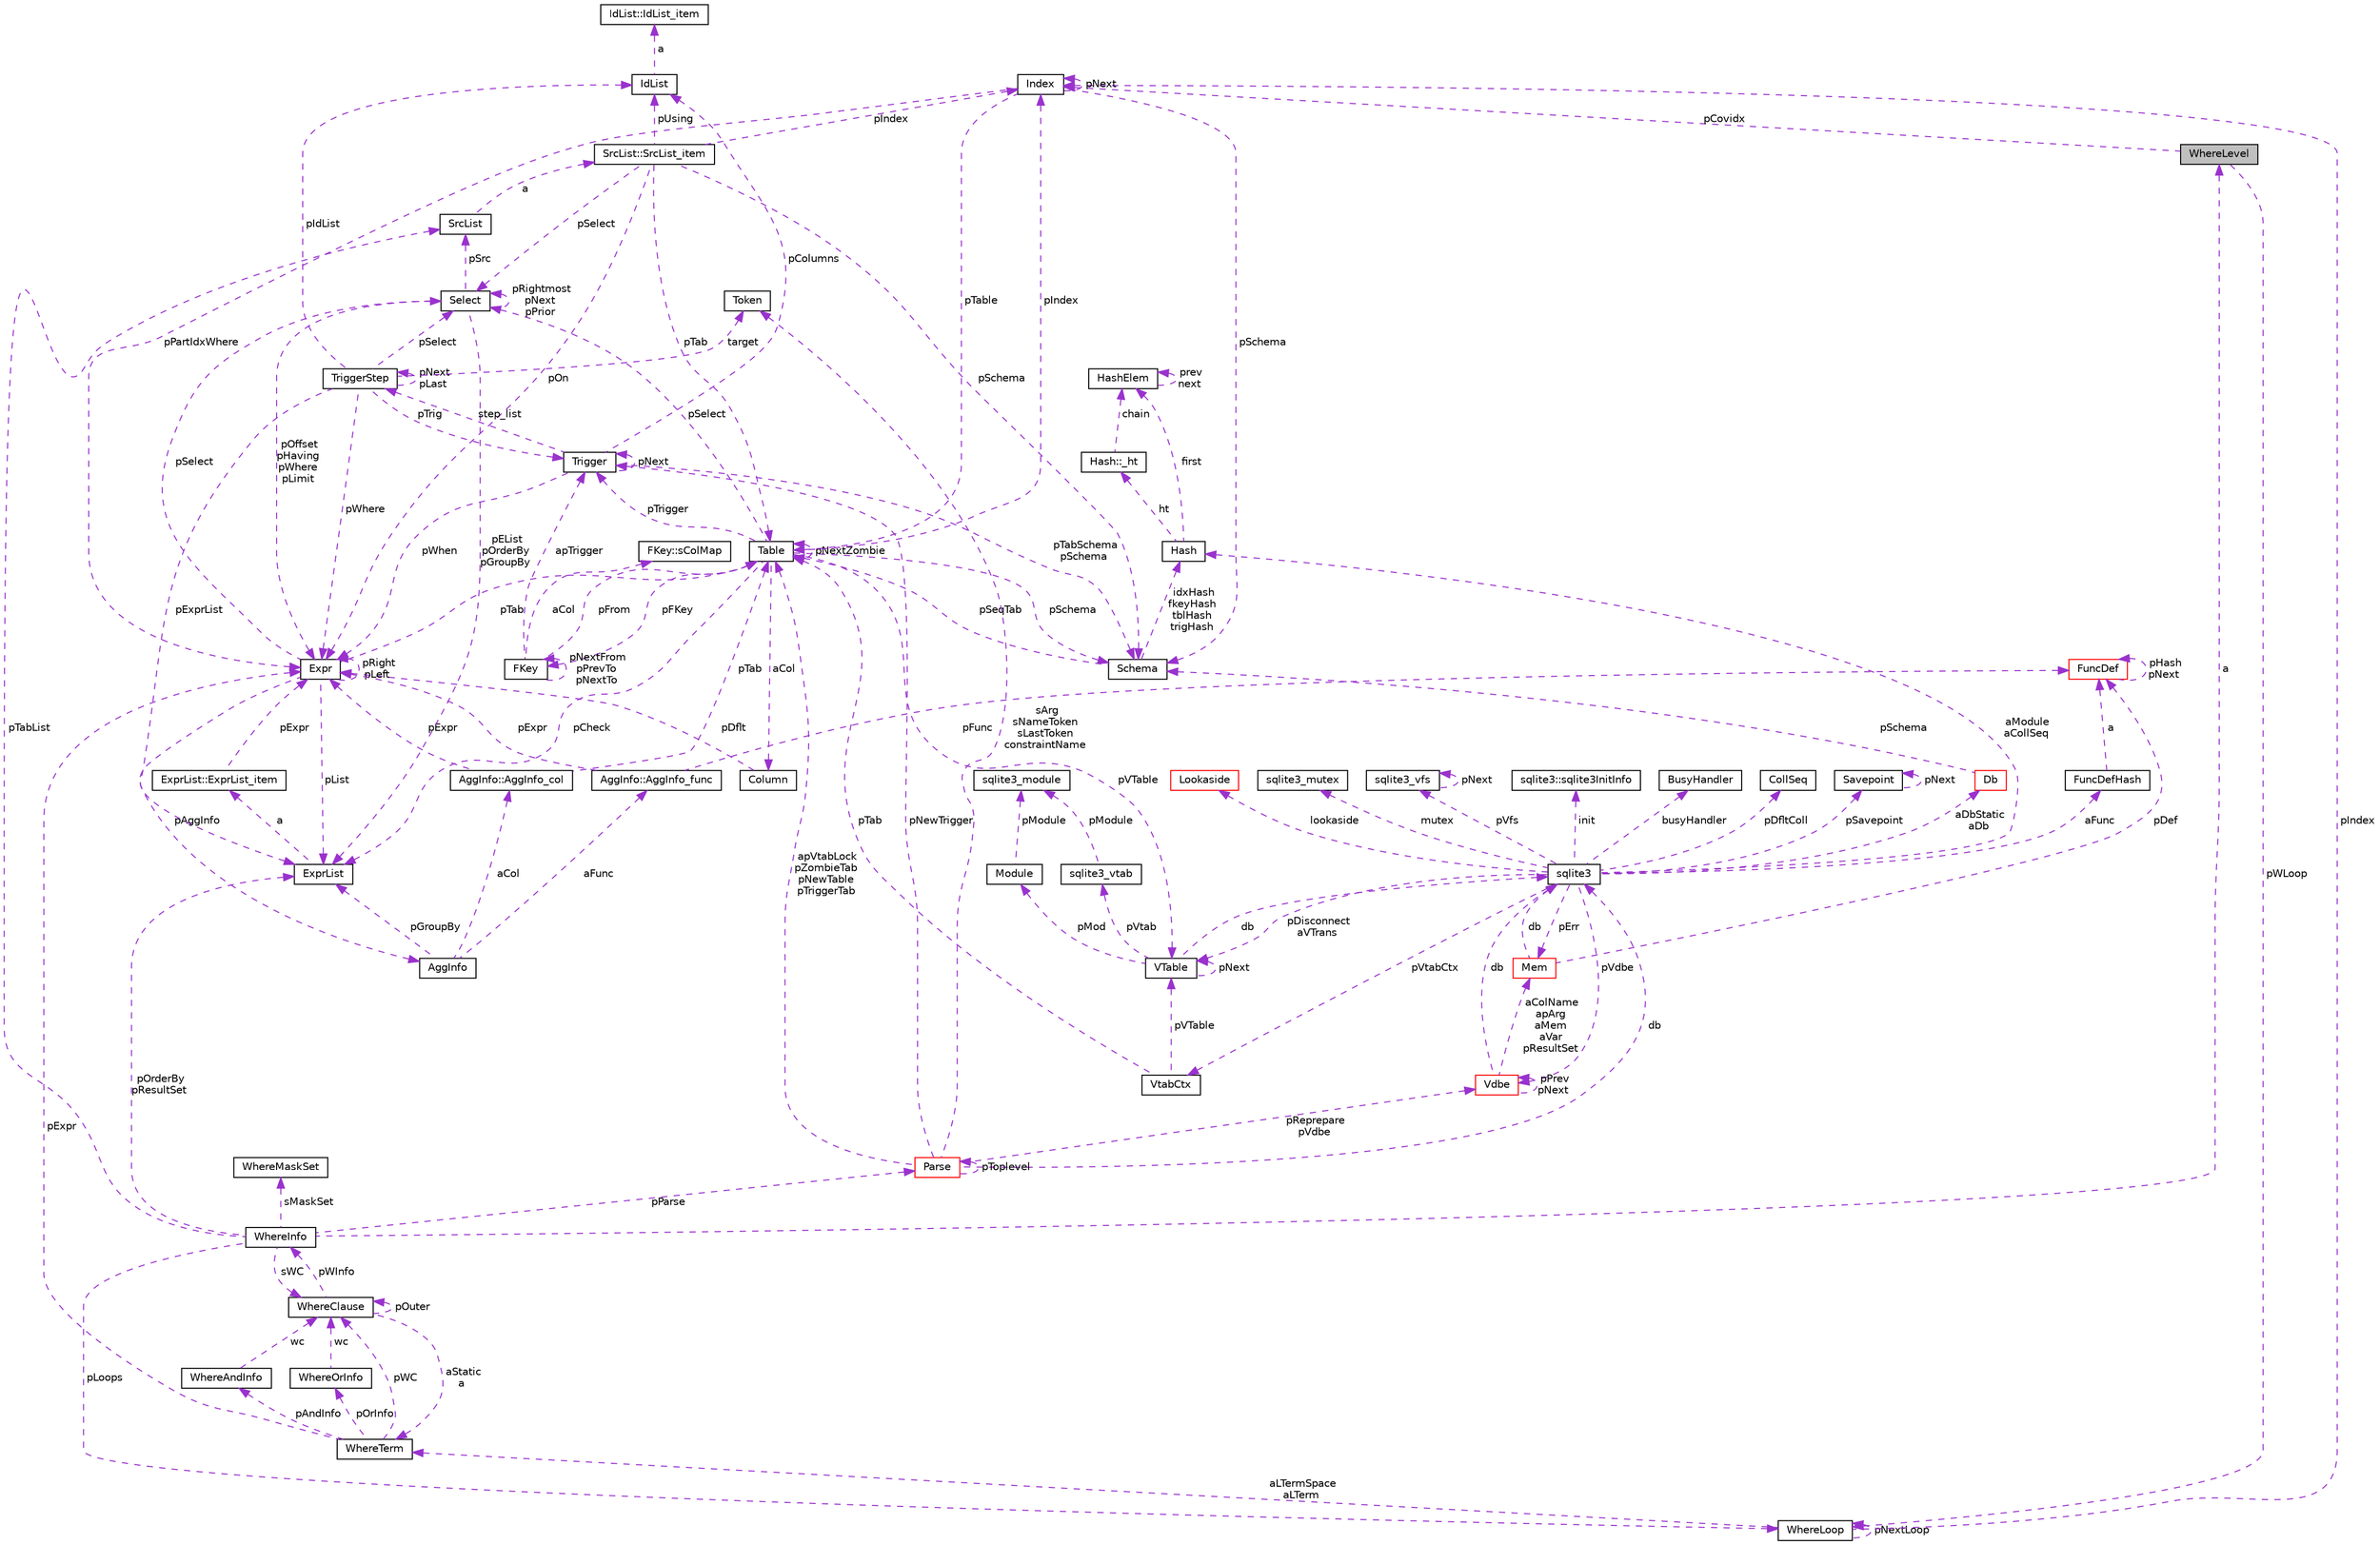 digraph G
{
 // INTERACTIVE_SVG=YES
  edge [fontname="Helvetica",fontsize="10",labelfontname="Helvetica",labelfontsize="10"];
  node [fontname="Helvetica",fontsize="10",shape=record];
  Node1 [label="WhereLevel",height=0.2,width=0.4,color="black", fillcolor="grey75", style="filled" fontcolor="black"];
  Node2 -> Node1 [dir="back",color="darkorchid3",fontsize="10",style="dashed",label=" pWLoop" ,fontname="Helvetica"];
  Node2 [label="WhereLoop",height=0.2,width=0.4,color="black", fillcolor="white", style="filled",URL="$df/d37/struct_where_loop.html"];
  Node2 -> Node2 [dir="back",color="darkorchid3",fontsize="10",style="dashed",label=" pNextLoop" ,fontname="Helvetica"];
  Node3 -> Node2 [dir="back",color="darkorchid3",fontsize="10",style="dashed",label=" aLTermSpace\naLTerm" ,fontname="Helvetica"];
  Node3 [label="WhereTerm",height=0.2,width=0.4,color="black", fillcolor="white", style="filled",URL="$df/d12/struct_where_term.html"];
  Node4 -> Node3 [dir="back",color="darkorchid3",fontsize="10",style="dashed",label=" pAndInfo" ,fontname="Helvetica"];
  Node4 [label="WhereAndInfo",height=0.2,width=0.4,color="black", fillcolor="white", style="filled",URL="$df/dcf/struct_where_and_info.html"];
  Node5 -> Node4 [dir="back",color="darkorchid3",fontsize="10",style="dashed",label=" wc" ,fontname="Helvetica"];
  Node5 [label="WhereClause",height=0.2,width=0.4,color="black", fillcolor="white", style="filled",URL="$d2/d4d/struct_where_clause.html"];
  Node3 -> Node5 [dir="back",color="darkorchid3",fontsize="10",style="dashed",label=" aStatic\na" ,fontname="Helvetica"];
  Node6 -> Node5 [dir="back",color="darkorchid3",fontsize="10",style="dashed",label=" pWInfo" ,fontname="Helvetica"];
  Node6 [label="WhereInfo",height=0.2,width=0.4,color="black", fillcolor="white", style="filled",URL="$d3/d7f/struct_where_info.html"];
  Node2 -> Node6 [dir="back",color="darkorchid3",fontsize="10",style="dashed",label=" pLoops" ,fontname="Helvetica"];
  Node5 -> Node6 [dir="back",color="darkorchid3",fontsize="10",style="dashed",label=" sWC" ,fontname="Helvetica"];
  Node1 -> Node6 [dir="back",color="darkorchid3",fontsize="10",style="dashed",label=" a" ,fontname="Helvetica"];
  Node7 -> Node6 [dir="back",color="darkorchid3",fontsize="10",style="dashed",label=" sMaskSet" ,fontname="Helvetica"];
  Node7 [label="WhereMaskSet",height=0.2,width=0.4,color="black", fillcolor="white", style="filled",URL="$dc/dd2/struct_where_mask_set.html"];
  Node8 -> Node6 [dir="back",color="darkorchid3",fontsize="10",style="dashed",label=" pTabList" ,fontname="Helvetica"];
  Node8 [label="SrcList",height=0.2,width=0.4,color="black", fillcolor="white", style="filled",URL="$dc/dc1/struct_src_list.html"];
  Node9 -> Node8 [dir="back",color="darkorchid3",fontsize="10",style="dashed",label=" a" ,fontname="Helvetica"];
  Node9 [label="SrcList::SrcList_item",height=0.2,width=0.4,color="black", fillcolor="white", style="filled",URL="$d4/dc2/struct_src_list_1_1_src_list__item.html"];
  Node10 -> Node9 [dir="back",color="darkorchid3",fontsize="10",style="dashed",label=" pSchema" ,fontname="Helvetica"];
  Node10 [label="Schema",height=0.2,width=0.4,color="black", fillcolor="white", style="filled",URL="$df/d15/struct_schema.html"];
  Node11 -> Node10 [dir="back",color="darkorchid3",fontsize="10",style="dashed",label=" pSeqTab" ,fontname="Helvetica"];
  Node11 [label="Table",height=0.2,width=0.4,color="black", fillcolor="white", style="filled",URL="$d5/d0d/struct_table.html"];
  Node10 -> Node11 [dir="back",color="darkorchid3",fontsize="10",style="dashed",label=" pSchema" ,fontname="Helvetica"];
  Node12 -> Node11 [dir="back",color="darkorchid3",fontsize="10",style="dashed",label=" aCol" ,fontname="Helvetica"];
  Node12 [label="Column",height=0.2,width=0.4,color="black", fillcolor="white", style="filled",URL="$d0/d14/struct_column.html"];
  Node13 -> Node12 [dir="back",color="darkorchid3",fontsize="10",style="dashed",label=" pDflt" ,fontname="Helvetica"];
  Node13 [label="Expr",height=0.2,width=0.4,color="black", fillcolor="white", style="filled",URL="$d1/dbc/struct_expr.html"];
  Node14 -> Node13 [dir="back",color="darkorchid3",fontsize="10",style="dashed",label=" pAggInfo" ,fontname="Helvetica"];
  Node14 [label="AggInfo",height=0.2,width=0.4,color="black", fillcolor="white", style="filled",URL="$d6/d85/struct_agg_info.html"];
  Node15 -> Node14 [dir="back",color="darkorchid3",fontsize="10",style="dashed",label=" aCol" ,fontname="Helvetica"];
  Node15 [label="AggInfo::AggInfo_col",height=0.2,width=0.4,color="black", fillcolor="white", style="filled",URL="$d8/dbd/struct_agg_info_1_1_agg_info__col.html"];
  Node13 -> Node15 [dir="back",color="darkorchid3",fontsize="10",style="dashed",label=" pExpr" ,fontname="Helvetica"];
  Node11 -> Node15 [dir="back",color="darkorchid3",fontsize="10",style="dashed",label=" pTab" ,fontname="Helvetica"];
  Node16 -> Node14 [dir="back",color="darkorchid3",fontsize="10",style="dashed",label=" aFunc" ,fontname="Helvetica"];
  Node16 [label="AggInfo::AggInfo_func",height=0.2,width=0.4,color="black", fillcolor="white", style="filled",URL="$de/d24/struct_agg_info_1_1_agg_info__func.html"];
  Node13 -> Node16 [dir="back",color="darkorchid3",fontsize="10",style="dashed",label=" pExpr" ,fontname="Helvetica"];
  Node17 -> Node16 [dir="back",color="darkorchid3",fontsize="10",style="dashed",label=" pFunc" ,fontname="Helvetica"];
  Node17 [label="FuncDef",height=0.2,width=0.4,color="red", fillcolor="white", style="filled",URL="$df/d38/struct_func_def.html"];
  Node17 -> Node17 [dir="back",color="darkorchid3",fontsize="10",style="dashed",label=" pHash\npNext" ,fontname="Helvetica"];
  Node18 -> Node14 [dir="back",color="darkorchid3",fontsize="10",style="dashed",label=" pGroupBy" ,fontname="Helvetica"];
  Node18 [label="ExprList",height=0.2,width=0.4,color="black", fillcolor="white", style="filled",URL="$de/d20/struct_expr_list.html"];
  Node19 -> Node18 [dir="back",color="darkorchid3",fontsize="10",style="dashed",label=" a" ,fontname="Helvetica"];
  Node19 [label="ExprList::ExprList_item",height=0.2,width=0.4,color="black", fillcolor="white", style="filled",URL="$d8/d73/struct_expr_list_1_1_expr_list__item.html"];
  Node13 -> Node19 [dir="back",color="darkorchid3",fontsize="10",style="dashed",label=" pExpr" ,fontname="Helvetica"];
  Node13 -> Node13 [dir="back",color="darkorchid3",fontsize="10",style="dashed",label=" pRight\npLeft" ,fontname="Helvetica"];
  Node11 -> Node13 [dir="back",color="darkorchid3",fontsize="10",style="dashed",label=" pTab" ,fontname="Helvetica"];
  Node20 -> Node13 [dir="back",color="darkorchid3",fontsize="10",style="dashed",label=" pSelect" ,fontname="Helvetica"];
  Node20 [label="Select",height=0.2,width=0.4,color="black", fillcolor="white", style="filled",URL="$d2/d1c/struct_select.html"];
  Node13 -> Node20 [dir="back",color="darkorchid3",fontsize="10",style="dashed",label=" pOffset\npHaving\npWhere\npLimit" ,fontname="Helvetica"];
  Node20 -> Node20 [dir="back",color="darkorchid3",fontsize="10",style="dashed",label=" pRightmost\npNext\npPrior" ,fontname="Helvetica"];
  Node8 -> Node20 [dir="back",color="darkorchid3",fontsize="10",style="dashed",label=" pSrc" ,fontname="Helvetica"];
  Node18 -> Node20 [dir="back",color="darkorchid3",fontsize="10",style="dashed",label=" pEList\npOrderBy\npGroupBy" ,fontname="Helvetica"];
  Node18 -> Node13 [dir="back",color="darkorchid3",fontsize="10",style="dashed",label=" pList" ,fontname="Helvetica"];
  Node21 -> Node11 [dir="back",color="darkorchid3",fontsize="10",style="dashed",label=" pFKey" ,fontname="Helvetica"];
  Node21 [label="FKey",height=0.2,width=0.4,color="black", fillcolor="white", style="filled",URL="$d0/dbd/struct_f_key.html"];
  Node22 -> Node21 [dir="back",color="darkorchid3",fontsize="10",style="dashed",label=" aCol" ,fontname="Helvetica"];
  Node22 [label="FKey::sColMap",height=0.2,width=0.4,color="black", fillcolor="white", style="filled",URL="$d9/dce/struct_f_key_1_1s_col_map.html"];
  Node21 -> Node21 [dir="back",color="darkorchid3",fontsize="10",style="dashed",label=" pNextFrom\npPrevTo\npNextTo" ,fontname="Helvetica"];
  Node11 -> Node21 [dir="back",color="darkorchid3",fontsize="10",style="dashed",label=" pFrom" ,fontname="Helvetica"];
  Node23 -> Node21 [dir="back",color="darkorchid3",fontsize="10",style="dashed",label=" apTrigger" ,fontname="Helvetica"];
  Node23 [label="Trigger",height=0.2,width=0.4,color="black", fillcolor="white", style="filled",URL="$d1/dd9/struct_trigger.html"];
  Node24 -> Node23 [dir="back",color="darkorchid3",fontsize="10",style="dashed",label=" step_list" ,fontname="Helvetica"];
  Node24 [label="TriggerStep",height=0.2,width=0.4,color="black", fillcolor="white", style="filled",URL="$d6/d6c/struct_trigger_step.html"];
  Node24 -> Node24 [dir="back",color="darkorchid3",fontsize="10",style="dashed",label=" pNext\npLast" ,fontname="Helvetica"];
  Node13 -> Node24 [dir="back",color="darkorchid3",fontsize="10",style="dashed",label=" pWhere" ,fontname="Helvetica"];
  Node25 -> Node24 [dir="back",color="darkorchid3",fontsize="10",style="dashed",label=" target" ,fontname="Helvetica"];
  Node25 [label="Token",height=0.2,width=0.4,color="black", fillcolor="white", style="filled",URL="$d9/d27/struct_token.html"];
  Node26 -> Node24 [dir="back",color="darkorchid3",fontsize="10",style="dashed",label=" pIdList" ,fontname="Helvetica"];
  Node26 [label="IdList",height=0.2,width=0.4,color="black", fillcolor="white", style="filled",URL="$d6/d05/struct_id_list.html"];
  Node27 -> Node26 [dir="back",color="darkorchid3",fontsize="10",style="dashed",label=" a" ,fontname="Helvetica"];
  Node27 [label="IdList::IdList_item",height=0.2,width=0.4,color="black", fillcolor="white", style="filled",URL="$d2/d66/struct_id_list_1_1_id_list__item.html"];
  Node20 -> Node24 [dir="back",color="darkorchid3",fontsize="10",style="dashed",label=" pSelect" ,fontname="Helvetica"];
  Node23 -> Node24 [dir="back",color="darkorchid3",fontsize="10",style="dashed",label=" pTrig" ,fontname="Helvetica"];
  Node18 -> Node24 [dir="back",color="darkorchid3",fontsize="10",style="dashed",label=" pExprList" ,fontname="Helvetica"];
  Node10 -> Node23 [dir="back",color="darkorchid3",fontsize="10",style="dashed",label=" pTabSchema\npSchema" ,fontname="Helvetica"];
  Node13 -> Node23 [dir="back",color="darkorchid3",fontsize="10",style="dashed",label=" pWhen" ,fontname="Helvetica"];
  Node26 -> Node23 [dir="back",color="darkorchid3",fontsize="10",style="dashed",label=" pColumns" ,fontname="Helvetica"];
  Node23 -> Node23 [dir="back",color="darkorchid3",fontsize="10",style="dashed",label=" pNext" ,fontname="Helvetica"];
  Node28 -> Node11 [dir="back",color="darkorchid3",fontsize="10",style="dashed",label=" pVTable" ,fontname="Helvetica"];
  Node28 [label="VTable",height=0.2,width=0.4,color="black", fillcolor="white", style="filled",URL="$db/d7e/struct_v_table.html"];
  Node29 -> Node28 [dir="back",color="darkorchid3",fontsize="10",style="dashed",label=" db" ,fontname="Helvetica"];
  Node29 [label="sqlite3",height=0.2,width=0.4,color="black", fillcolor="white", style="filled",URL="$d9/dcd/structsqlite3.html"];
  Node30 -> Node29 [dir="back",color="darkorchid3",fontsize="10",style="dashed",label=" pErr" ,fontname="Helvetica"];
  Node30 [label="Mem",height=0.2,width=0.4,color="red", fillcolor="white", style="filled",URL="$df/d48/struct_mem.html"];
  Node29 -> Node30 [dir="back",color="darkorchid3",fontsize="10",style="dashed",label=" db" ,fontname="Helvetica"];
  Node17 -> Node30 [dir="back",color="darkorchid3",fontsize="10",style="dashed",label=" pDef" ,fontname="Helvetica"];
  Node31 -> Node29 [dir="back",color="darkorchid3",fontsize="10",style="dashed",label=" pVdbe" ,fontname="Helvetica"];
  Node31 [label="Vdbe",height=0.2,width=0.4,color="red", fillcolor="white", style="filled",URL="$db/df8/struct_vdbe.html"];
  Node31 -> Node31 [dir="back",color="darkorchid3",fontsize="10",style="dashed",label=" pPrev\npNext" ,fontname="Helvetica"];
  Node30 -> Node31 [dir="back",color="darkorchid3",fontsize="10",style="dashed",label=" aColName\napArg\naMem\naVar\npResultSet" ,fontname="Helvetica"];
  Node29 -> Node31 [dir="back",color="darkorchid3",fontsize="10",style="dashed",label=" db" ,fontname="Helvetica"];
  Node32 -> Node29 [dir="back",color="darkorchid3",fontsize="10",style="dashed",label=" pSavepoint" ,fontname="Helvetica"];
  Node32 [label="Savepoint",height=0.2,width=0.4,color="black", fillcolor="white", style="filled",URL="$db/dde/struct_savepoint.html"];
  Node32 -> Node32 [dir="back",color="darkorchid3",fontsize="10",style="dashed",label=" pNext" ,fontname="Helvetica"];
  Node33 -> Node29 [dir="back",color="darkorchid3",fontsize="10",style="dashed",label=" aFunc" ,fontname="Helvetica"];
  Node33 [label="FuncDefHash",height=0.2,width=0.4,color="black", fillcolor="white", style="filled",URL="$db/dfc/struct_func_def_hash.html"];
  Node17 -> Node33 [dir="back",color="darkorchid3",fontsize="10",style="dashed",label=" a" ,fontname="Helvetica"];
  Node34 -> Node29 [dir="back",color="darkorchid3",fontsize="10",style="dashed",label=" lookaside" ,fontname="Helvetica"];
  Node34 [label="Lookaside",height=0.2,width=0.4,color="red", fillcolor="white", style="filled",URL="$d4/d8a/struct_lookaside.html"];
  Node35 -> Node29 [dir="back",color="darkorchid3",fontsize="10",style="dashed",label=" mutex" ,fontname="Helvetica"];
  Node35 [label="sqlite3_mutex",height=0.2,width=0.4,color="black", fillcolor="white", style="filled",URL="$d5/d3c/structsqlite3__mutex.html"];
  Node36 -> Node29 [dir="back",color="darkorchid3",fontsize="10",style="dashed",label=" pVfs" ,fontname="Helvetica"];
  Node36 [label="sqlite3_vfs",height=0.2,width=0.4,color="black", fillcolor="white", style="filled",URL="$d3/d36/structsqlite3__vfs.html"];
  Node36 -> Node36 [dir="back",color="darkorchid3",fontsize="10",style="dashed",label=" pNext" ,fontname="Helvetica"];
  Node37 -> Node29 [dir="back",color="darkorchid3",fontsize="10",style="dashed",label=" init" ,fontname="Helvetica"];
  Node37 [label="sqlite3::sqlite3InitInfo",height=0.2,width=0.4,color="black", fillcolor="white", style="filled",URL="$d7/d84/structsqlite3_1_1sqlite3_init_info.html"];
  Node38 -> Node29 [dir="back",color="darkorchid3",fontsize="10",style="dashed",label=" busyHandler" ,fontname="Helvetica"];
  Node38 [label="BusyHandler",height=0.2,width=0.4,color="black", fillcolor="white", style="filled",URL="$d4/d89/struct_busy_handler.html"];
  Node39 -> Node29 [dir="back",color="darkorchid3",fontsize="10",style="dashed",label=" pVtabCtx" ,fontname="Helvetica"];
  Node39 [label="VtabCtx",height=0.2,width=0.4,color="black", fillcolor="white", style="filled",URL="$de/dae/struct_vtab_ctx.html"];
  Node28 -> Node39 [dir="back",color="darkorchid3",fontsize="10",style="dashed",label=" pVTable" ,fontname="Helvetica"];
  Node11 -> Node39 [dir="back",color="darkorchid3",fontsize="10",style="dashed",label=" pTab" ,fontname="Helvetica"];
  Node40 -> Node29 [dir="back",color="darkorchid3",fontsize="10",style="dashed",label=" pDfltColl" ,fontname="Helvetica"];
  Node40 [label="CollSeq",height=0.2,width=0.4,color="black", fillcolor="white", style="filled",URL="$d0/d7d/struct_coll_seq.html"];
  Node28 -> Node29 [dir="back",color="darkorchid3",fontsize="10",style="dashed",label=" pDisconnect\naVTrans" ,fontname="Helvetica"];
  Node41 -> Node29 [dir="back",color="darkorchid3",fontsize="10",style="dashed",label=" aDbStatic\naDb" ,fontname="Helvetica"];
  Node41 [label="Db",height=0.2,width=0.4,color="red", fillcolor="white", style="filled",URL="$db/dd1/struct_db.html"];
  Node10 -> Node41 [dir="back",color="darkorchid3",fontsize="10",style="dashed",label=" pSchema" ,fontname="Helvetica"];
  Node42 -> Node29 [dir="back",color="darkorchid3",fontsize="10",style="dashed",label=" aModule\naCollSeq" ,fontname="Helvetica"];
  Node42 [label="Hash",height=0.2,width=0.4,color="black", fillcolor="white", style="filled",URL="$d2/d7a/struct_hash.html"];
  Node43 -> Node42 [dir="back",color="darkorchid3",fontsize="10",style="dashed",label=" ht" ,fontname="Helvetica"];
  Node43 [label="Hash::_ht",height=0.2,width=0.4,color="black", fillcolor="white", style="filled",URL="$dd/d00/struct_hash_1_1__ht.html"];
  Node44 -> Node43 [dir="back",color="darkorchid3",fontsize="10",style="dashed",label=" chain" ,fontname="Helvetica"];
  Node44 [label="HashElem",height=0.2,width=0.4,color="black", fillcolor="white", style="filled",URL="$df/d01/struct_hash_elem.html"];
  Node44 -> Node44 [dir="back",color="darkorchid3",fontsize="10",style="dashed",label=" prev\nnext" ,fontname="Helvetica"];
  Node44 -> Node42 [dir="back",color="darkorchid3",fontsize="10",style="dashed",label=" first" ,fontname="Helvetica"];
  Node28 -> Node28 [dir="back",color="darkorchid3",fontsize="10",style="dashed",label=" pNext" ,fontname="Helvetica"];
  Node45 -> Node28 [dir="back",color="darkorchid3",fontsize="10",style="dashed",label=" pMod" ,fontname="Helvetica"];
  Node45 [label="Module",height=0.2,width=0.4,color="black", fillcolor="white", style="filled",URL="$d0/d3b/struct_module.html"];
  Node46 -> Node45 [dir="back",color="darkorchid3",fontsize="10",style="dashed",label=" pModule" ,fontname="Helvetica"];
  Node46 [label="sqlite3_module",height=0.2,width=0.4,color="black", fillcolor="white", style="filled",URL="$dd/de4/structsqlite3__module.html"];
  Node47 -> Node28 [dir="back",color="darkorchid3",fontsize="10",style="dashed",label=" pVtab" ,fontname="Helvetica"];
  Node47 [label="sqlite3_vtab",height=0.2,width=0.4,color="black", fillcolor="white", style="filled",URL="$d3/d12/structsqlite3__vtab.html"];
  Node46 -> Node47 [dir="back",color="darkorchid3",fontsize="10",style="dashed",label=" pModule" ,fontname="Helvetica"];
  Node11 -> Node11 [dir="back",color="darkorchid3",fontsize="10",style="dashed",label=" pNextZombie" ,fontname="Helvetica"];
  Node23 -> Node11 [dir="back",color="darkorchid3",fontsize="10",style="dashed",label=" pTrigger" ,fontname="Helvetica"];
  Node20 -> Node11 [dir="back",color="darkorchid3",fontsize="10",style="dashed",label=" pSelect" ,fontname="Helvetica"];
  Node18 -> Node11 [dir="back",color="darkorchid3",fontsize="10",style="dashed",label=" pCheck" ,fontname="Helvetica"];
  Node48 -> Node11 [dir="back",color="darkorchid3",fontsize="10",style="dashed",label=" pIndex" ,fontname="Helvetica"];
  Node48 [label="Index",height=0.2,width=0.4,color="black", fillcolor="white", style="filled",URL="$dc/d6f/struct_index.html"];
  Node10 -> Node48 [dir="back",color="darkorchid3",fontsize="10",style="dashed",label=" pSchema" ,fontname="Helvetica"];
  Node13 -> Node48 [dir="back",color="darkorchid3",fontsize="10",style="dashed",label=" pPartIdxWhere" ,fontname="Helvetica"];
  Node11 -> Node48 [dir="back",color="darkorchid3",fontsize="10",style="dashed",label=" pTable" ,fontname="Helvetica"];
  Node48 -> Node48 [dir="back",color="darkorchid3",fontsize="10",style="dashed",label=" pNext" ,fontname="Helvetica"];
  Node42 -> Node10 [dir="back",color="darkorchid3",fontsize="10",style="dashed",label=" idxHash\nfkeyHash\ntblHash\ntrigHash" ,fontname="Helvetica"];
  Node13 -> Node9 [dir="back",color="darkorchid3",fontsize="10",style="dashed",label=" pOn" ,fontname="Helvetica"];
  Node26 -> Node9 [dir="back",color="darkorchid3",fontsize="10",style="dashed",label=" pUsing" ,fontname="Helvetica"];
  Node11 -> Node9 [dir="back",color="darkorchid3",fontsize="10",style="dashed",label=" pTab" ,fontname="Helvetica"];
  Node20 -> Node9 [dir="back",color="darkorchid3",fontsize="10",style="dashed",label=" pSelect" ,fontname="Helvetica"];
  Node48 -> Node9 [dir="back",color="darkorchid3",fontsize="10",style="dashed",label=" pIndex" ,fontname="Helvetica"];
  Node18 -> Node6 [dir="back",color="darkorchid3",fontsize="10",style="dashed",label=" pOrderBy\npResultSet" ,fontname="Helvetica"];
  Node49 -> Node6 [dir="back",color="darkorchid3",fontsize="10",style="dashed",label=" pParse" ,fontname="Helvetica"];
  Node49 [label="Parse",height=0.2,width=0.4,color="red", fillcolor="white", style="filled",URL="$d6/dea/struct_parse.html"];
  Node31 -> Node49 [dir="back",color="darkorchid3",fontsize="10",style="dashed",label=" pReprepare\npVdbe" ,fontname="Helvetica"];
  Node29 -> Node49 [dir="back",color="darkorchid3",fontsize="10",style="dashed",label=" db" ,fontname="Helvetica"];
  Node25 -> Node49 [dir="back",color="darkorchid3",fontsize="10",style="dashed",label=" sArg\nsNameToken\nsLastToken\nconstraintName" ,fontname="Helvetica"];
  Node11 -> Node49 [dir="back",color="darkorchid3",fontsize="10",style="dashed",label=" apVtabLock\npZombieTab\npNewTable\npTriggerTab" ,fontname="Helvetica"];
  Node23 -> Node49 [dir="back",color="darkorchid3",fontsize="10",style="dashed",label=" pNewTrigger" ,fontname="Helvetica"];
  Node49 -> Node49 [dir="back",color="darkorchid3",fontsize="10",style="dashed",label=" pToplevel" ,fontname="Helvetica"];
  Node5 -> Node5 [dir="back",color="darkorchid3",fontsize="10",style="dashed",label=" pOuter" ,fontname="Helvetica"];
  Node50 -> Node3 [dir="back",color="darkorchid3",fontsize="10",style="dashed",label=" pOrInfo" ,fontname="Helvetica"];
  Node50 [label="WhereOrInfo",height=0.2,width=0.4,color="black", fillcolor="white", style="filled",URL="$d0/d2e/struct_where_or_info.html"];
  Node5 -> Node50 [dir="back",color="darkorchid3",fontsize="10",style="dashed",label=" wc" ,fontname="Helvetica"];
  Node13 -> Node3 [dir="back",color="darkorchid3",fontsize="10",style="dashed",label=" pExpr" ,fontname="Helvetica"];
  Node5 -> Node3 [dir="back",color="darkorchid3",fontsize="10",style="dashed",label=" pWC" ,fontname="Helvetica"];
  Node48 -> Node2 [dir="back",color="darkorchid3",fontsize="10",style="dashed",label=" pIndex" ,fontname="Helvetica"];
  Node48 -> Node1 [dir="back",color="darkorchid3",fontsize="10",style="dashed",label=" pCovidx" ,fontname="Helvetica"];
}

